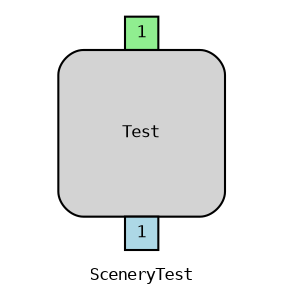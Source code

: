 digraph {
	fontsize = 8;
	compound = true;
	rankdir = "TB";
	label="SceneryTest"
	fontname="Courier"
	node [fontname="Courier" fontsize = 8]
	edge [fontname="Courier"]

	i0 [
		shape=plaintext
		label=<
		<TABLE BORDER="0" CELLBORDER="0" CELLSPACING="0" CELLPADDING="0" ALIGN="CENTER">
			<TR BORDER="0">
				<TD FIXEDSIZE="TRUE" ALIGN="CENTER" WIDTH="16" HEIGHT="16"> </TD>
				<TD FIXEDSIZE="TRUE" ALIGN="CENTER" WIDTH="16" HEIGHT="16"> </TD>
				<TD FIXEDSIZE="TRUE" ALIGN="CENTER" WIDTH="16" HEIGHT="16"> </TD>
				<TD WIDTH="16" HEIGHT="16" FIXEDSIZE="TRUE" PORT="input_1" BORDER="1" BGCOLOR="lightgreen" HREF="" TOOLTIP="Input port 1: front">1</TD>
				<TD FIXEDSIZE="TRUE" ALIGN="CENTER" WIDTH="16" HEIGHT="16"> </TD>
				<TD FIXEDSIZE="TRUE" ALIGN="CENTER" WIDTH="16" HEIGHT="16"> </TD>
				<TD FIXEDSIZE="TRUE" ALIGN="CENTER" WIDTH="16" HEIGHT="16"> </TD>
			</TR>
			<TR BORDER="0">
				<TD FIXEDSIZE="TRUE" ALIGN="CENTER" WIDTH="16" HEIGHT="16"> </TD>
				<TD FIXEDSIZE="TRUE" ROWSPAN="5" COLSPAN="5" BGCOLOR="lightgray" WIDTH="80" HEIGHT="80" BORDER="1" ALIGN="CENTER" CELLPADDING="0" STYLE="ROUNDED">Test</TD>
				<TD FIXEDSIZE="TRUE" ALIGN="CENTER" WIDTH="16" HEIGHT="16"> </TD>
			</TR>
			<TR BORDER="0">
				<TD FIXEDSIZE="TRUE" ALIGN="CENTER" WIDTH="16" HEIGHT="16"> </TD>
				<TD FIXEDSIZE="TRUE" ALIGN="CENTER" WIDTH="16" HEIGHT="16"> </TD>
			</TR>
			<TR BORDER="0">
				<TD FIXEDSIZE="TRUE" ALIGN="CENTER" WIDTH="16" HEIGHT="16"> </TD>
				<TD FIXEDSIZE="TRUE" ALIGN="CENTER" WIDTH="16" HEIGHT="16"> </TD>
			</TR>
			<TR BORDER="0">
				<TD FIXEDSIZE="TRUE" ALIGN="CENTER" WIDTH="16" HEIGHT="16"> </TD>
				<TD FIXEDSIZE="TRUE" ALIGN="CENTER" WIDTH="16" HEIGHT="16"> </TD>
			</TR>
			<TR BORDER="0">
				<TD FIXEDSIZE="TRUE" ALIGN="CENTER" WIDTH="16" HEIGHT="16"> </TD>
				<TD FIXEDSIZE="TRUE" ALIGN="CENTER" WIDTH="16" HEIGHT="16"> </TD>
			</TR>
			<TR BORDER="0">
				<TD FIXEDSIZE="TRUE" ALIGN="CENTER" WIDTH="16" HEIGHT="16"> </TD>
				<TD FIXEDSIZE="TRUE" ALIGN="CENTER" WIDTH="16" HEIGHT="16"> </TD>
				<TD FIXEDSIZE="TRUE" ALIGN="CENTER" WIDTH="16" HEIGHT="16"> </TD>
				<TD WIDTH="16" HEIGHT="16" FIXEDSIZE="TRUE" PORT="output_1" BORDER="1" BGCOLOR="lightblue" HREF="" TOOLTIP="Output port 1: rear">1</TD>
				<TD FIXEDSIZE="TRUE" ALIGN="CENTER" WIDTH="16" HEIGHT="16"> </TD>
				<TD FIXEDSIZE="TRUE" ALIGN="CENTER" WIDTH="16" HEIGHT="16"> </TD>
				<TD FIXEDSIZE="TRUE" ALIGN="CENTER" WIDTH="16" HEIGHT="16"> </TD>
			</TR>
			</TABLE>
		>];
}

